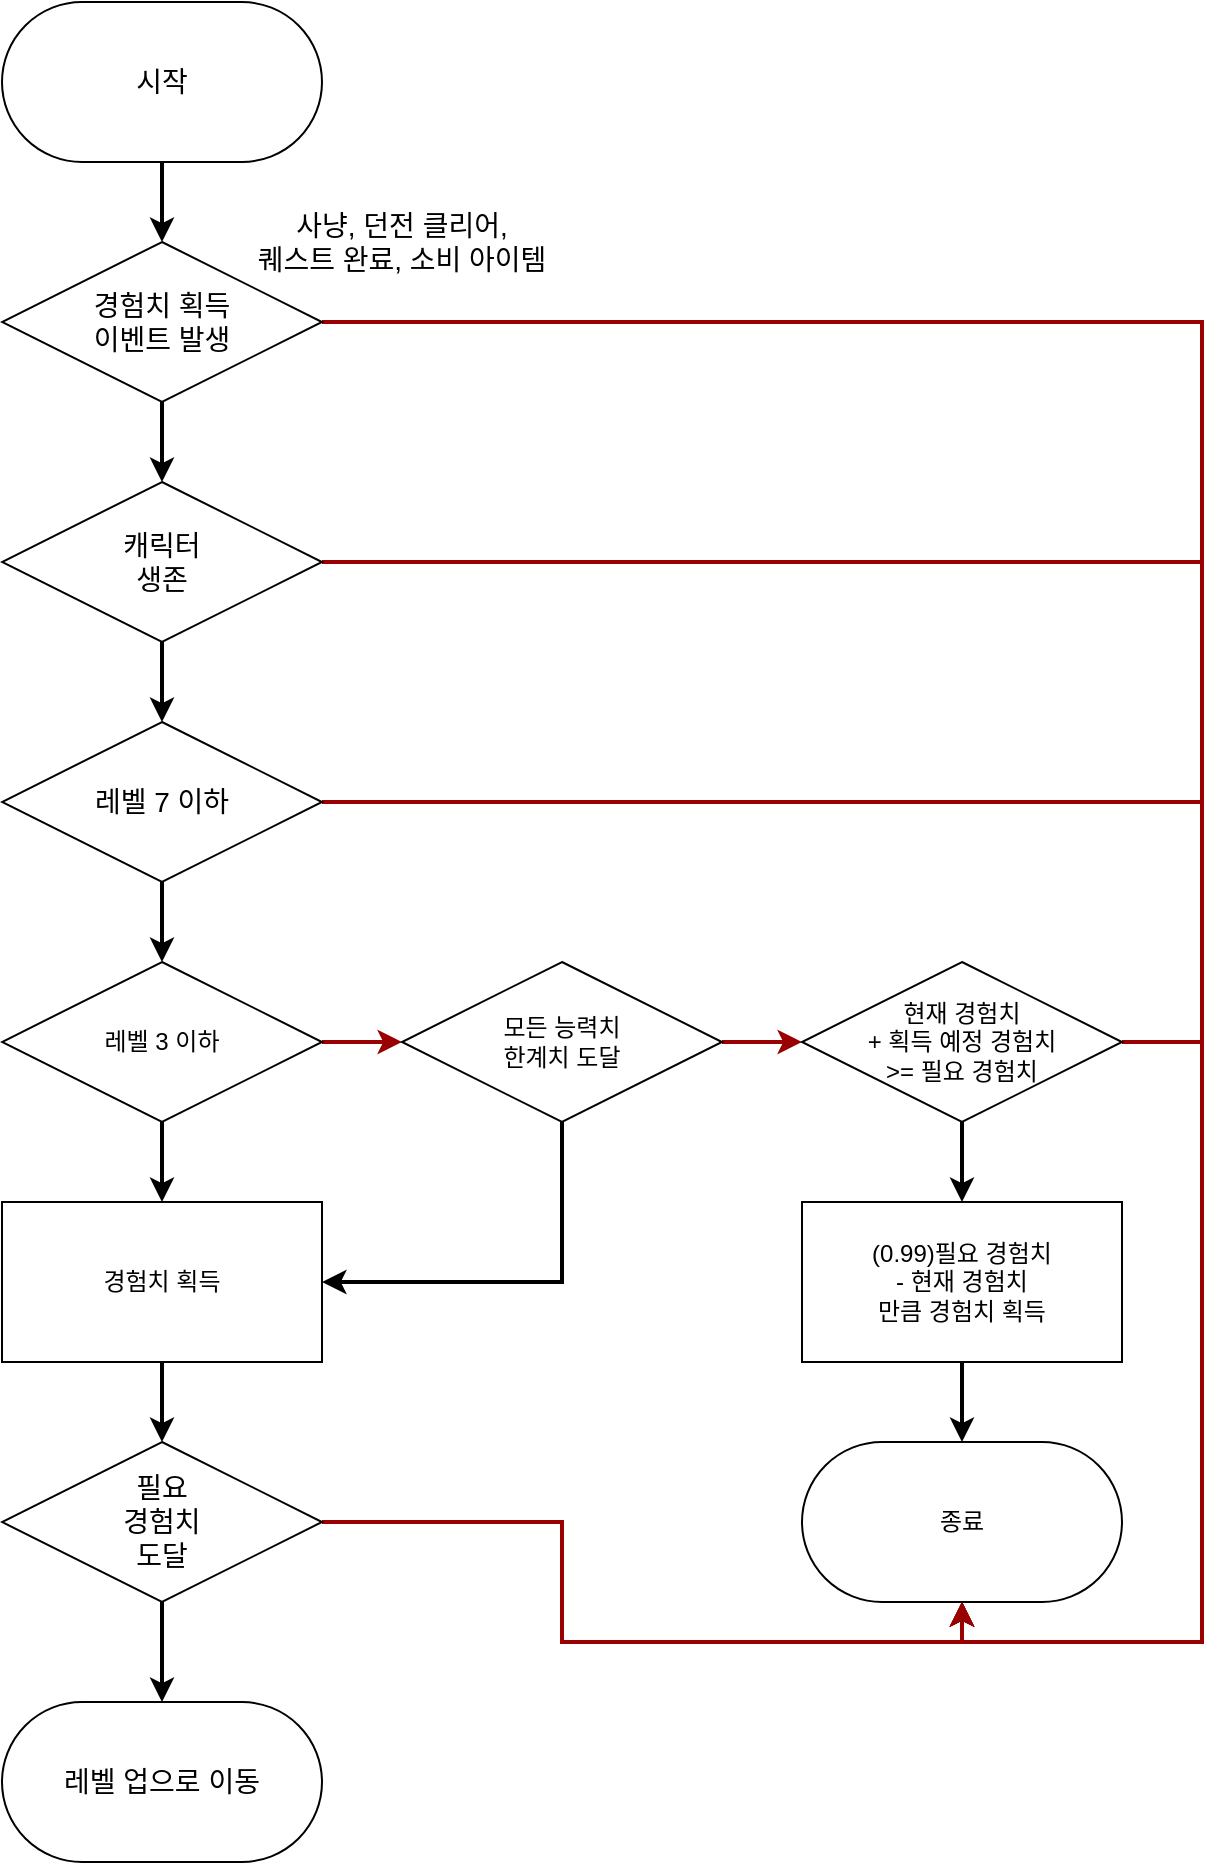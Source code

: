 <mxfile version="22.1.11" type="device">
  <diagram id="C5RBs43oDa-KdzZeNtuy" name="Page-1">
    <mxGraphModel dx="2049" dy="1103" grid="1" gridSize="10" guides="1" tooltips="1" connect="1" arrows="1" fold="1" page="1" pageScale="1" pageWidth="827" pageHeight="1169" math="0" shadow="0">
      <root>
        <mxCell id="WIyWlLk6GJQsqaUBKTNV-0" />
        <mxCell id="WIyWlLk6GJQsqaUBKTNV-1" parent="WIyWlLk6GJQsqaUBKTNV-0" />
        <mxCell id="H1e-5a3Cm02XF8Il_Q23-0" style="edgeStyle=orthogonalEdgeStyle;rounded=0;orthogonalLoop=1;jettySize=auto;html=1;exitX=0.5;exitY=1;exitDx=0;exitDy=0;strokeWidth=2;" parent="WIyWlLk6GJQsqaUBKTNV-1" source="CSgYlb6cWF5ThP2nFrCP-2" target="9F6AWZ_ub-mQiCkGwfMx-13" edge="1">
          <mxGeometry relative="1" as="geometry" />
        </mxCell>
        <mxCell id="H1e-5a3Cm02XF8Il_Q23-50" style="edgeStyle=orthogonalEdgeStyle;rounded=0;orthogonalLoop=1;jettySize=auto;html=1;exitX=1;exitY=0.5;exitDx=0;exitDy=0;entryX=0.5;entryY=1;entryDx=0;entryDy=0;strokeWidth=2;strokeColor=#990000;" parent="WIyWlLk6GJQsqaUBKTNV-1" source="CSgYlb6cWF5ThP2nFrCP-2" target="CSgYlb6cWF5ThP2nFrCP-60" edge="1">
          <mxGeometry relative="1" as="geometry">
            <Array as="points">
              <mxPoint x="640" y="440" />
              <mxPoint x="640" y="860" />
              <mxPoint x="520" y="860" />
            </Array>
          </mxGeometry>
        </mxCell>
        <mxCell id="CSgYlb6cWF5ThP2nFrCP-2" value="레벨 7 이하" style="rhombus;whiteSpace=wrap;html=1;fontSize=14;strokeWidth=1;" parent="WIyWlLk6GJQsqaUBKTNV-1" vertex="1">
          <mxGeometry x="40" y="400" width="160" height="80" as="geometry" />
        </mxCell>
        <mxCell id="CSgYlb6cWF5ThP2nFrCP-36" style="edgeStyle=orthogonalEdgeStyle;rounded=0;orthogonalLoop=1;jettySize=auto;html=1;exitX=0.5;exitY=1;exitDx=0;exitDy=0;entryX=0.5;entryY=0;entryDx=0;entryDy=0;strokeWidth=2;fontSize=14;" parent="WIyWlLk6GJQsqaUBKTNV-1" source="CSgYlb6cWF5ThP2nFrCP-3" target="CSgYlb6cWF5ThP2nFrCP-2" edge="1">
          <mxGeometry relative="1" as="geometry" />
        </mxCell>
        <mxCell id="H1e-5a3Cm02XF8Il_Q23-49" style="edgeStyle=orthogonalEdgeStyle;rounded=0;orthogonalLoop=1;jettySize=auto;html=1;exitX=1;exitY=0.5;exitDx=0;exitDy=0;entryX=0.5;entryY=1;entryDx=0;entryDy=0;strokeWidth=2;strokeColor=#990000;" parent="WIyWlLk6GJQsqaUBKTNV-1" source="CSgYlb6cWF5ThP2nFrCP-3" target="CSgYlb6cWF5ThP2nFrCP-60" edge="1">
          <mxGeometry relative="1" as="geometry">
            <Array as="points">
              <mxPoint x="640" y="320" />
              <mxPoint x="640" y="860" />
              <mxPoint x="520" y="860" />
            </Array>
          </mxGeometry>
        </mxCell>
        <mxCell id="CSgYlb6cWF5ThP2nFrCP-3" value="캐릭터&lt;br style=&quot;font-size: 14px;&quot;&gt;생존" style="rhombus;whiteSpace=wrap;html=1;fontSize=14;" parent="WIyWlLk6GJQsqaUBKTNV-1" vertex="1">
          <mxGeometry x="40" y="280" width="160" height="80" as="geometry" />
        </mxCell>
        <mxCell id="CSgYlb6cWF5ThP2nFrCP-34" style="edgeStyle=orthogonalEdgeStyle;rounded=0;orthogonalLoop=1;jettySize=auto;html=1;exitX=0.5;exitY=1;exitDx=0;exitDy=0;entryX=0.5;entryY=0;entryDx=0;entryDy=0;strokeWidth=2;fontSize=14;" parent="WIyWlLk6GJQsqaUBKTNV-1" source="CSgYlb6cWF5ThP2nFrCP-15" target="CSgYlb6cWF5ThP2nFrCP-30" edge="1">
          <mxGeometry relative="1" as="geometry" />
        </mxCell>
        <mxCell id="CSgYlb6cWF5ThP2nFrCP-15" value="시작" style="rounded=1;whiteSpace=wrap;html=1;arcSize=50;fontSize=14;" parent="WIyWlLk6GJQsqaUBKTNV-1" vertex="1">
          <mxGeometry x="40" y="40" width="160" height="80" as="geometry" />
        </mxCell>
        <mxCell id="CSgYlb6cWF5ThP2nFrCP-62" style="edgeStyle=orthogonalEdgeStyle;rounded=0;orthogonalLoop=1;jettySize=auto;html=1;exitX=0.5;exitY=1;exitDx=0;exitDy=0;entryX=0.5;entryY=0;entryDx=0;entryDy=0;strokeWidth=2;" parent="WIyWlLk6GJQsqaUBKTNV-1" source="CSgYlb6cWF5ThP2nFrCP-16" target="CSgYlb6cWF5ThP2nFrCP-59" edge="1">
          <mxGeometry relative="1" as="geometry" />
        </mxCell>
        <mxCell id="H1e-5a3Cm02XF8Il_Q23-29" style="edgeStyle=orthogonalEdgeStyle;rounded=0;orthogonalLoop=1;jettySize=auto;html=1;exitX=1;exitY=0.5;exitDx=0;exitDy=0;entryX=0.5;entryY=1;entryDx=0;entryDy=0;strokeWidth=2;strokeColor=#990000;" parent="WIyWlLk6GJQsqaUBKTNV-1" source="CSgYlb6cWF5ThP2nFrCP-16" target="CSgYlb6cWF5ThP2nFrCP-60" edge="1">
          <mxGeometry relative="1" as="geometry" />
        </mxCell>
        <mxCell id="CSgYlb6cWF5ThP2nFrCP-16" value="필요&lt;br style=&quot;font-size: 14px;&quot;&gt;경험치&lt;br style=&quot;font-size: 14px;&quot;&gt;도달" style="rhombus;whiteSpace=wrap;html=1;fontSize=14;strokeWidth=1;" parent="WIyWlLk6GJQsqaUBKTNV-1" vertex="1">
          <mxGeometry x="40" y="760" width="160" height="80" as="geometry" />
        </mxCell>
        <mxCell id="CSgYlb6cWF5ThP2nFrCP-35" style="edgeStyle=orthogonalEdgeStyle;rounded=0;orthogonalLoop=1;jettySize=auto;html=1;exitX=0.5;exitY=1;exitDx=0;exitDy=0;strokeWidth=2;fontSize=14;" parent="WIyWlLk6GJQsqaUBKTNV-1" source="CSgYlb6cWF5ThP2nFrCP-30" target="CSgYlb6cWF5ThP2nFrCP-3" edge="1">
          <mxGeometry relative="1" as="geometry" />
        </mxCell>
        <mxCell id="H1e-5a3Cm02XF8Il_Q23-47" style="edgeStyle=orthogonalEdgeStyle;rounded=0;orthogonalLoop=1;jettySize=auto;html=1;exitX=1;exitY=0.5;exitDx=0;exitDy=0;entryX=0.5;entryY=1;entryDx=0;entryDy=0;strokeWidth=2;strokeColor=#990000;" parent="WIyWlLk6GJQsqaUBKTNV-1" source="CSgYlb6cWF5ThP2nFrCP-30" target="CSgYlb6cWF5ThP2nFrCP-60" edge="1">
          <mxGeometry relative="1" as="geometry">
            <Array as="points">
              <mxPoint x="640" y="200" />
              <mxPoint x="640" y="860" />
              <mxPoint x="520" y="860" />
            </Array>
          </mxGeometry>
        </mxCell>
        <mxCell id="CSgYlb6cWF5ThP2nFrCP-30" value="경험치 획득&lt;br style=&quot;font-size: 14px;&quot;&gt;이벤트 발생" style="rhombus;whiteSpace=wrap;html=1;fontSize=14;" parent="WIyWlLk6GJQsqaUBKTNV-1" vertex="1">
          <mxGeometry x="40" y="160" width="160" height="80" as="geometry" />
        </mxCell>
        <mxCell id="CSgYlb6cWF5ThP2nFrCP-33" value="사냥, 던전 클리어,&lt;br style=&quot;font-size: 14px;&quot;&gt;퀘스트 완료, 소비 아이템" style="text;html=1;strokeColor=none;fillColor=none;align=center;verticalAlign=middle;whiteSpace=wrap;rounded=0;fontSize=14;" parent="WIyWlLk6GJQsqaUBKTNV-1" vertex="1">
          <mxGeometry x="160" y="140" width="160" height="40" as="geometry" />
        </mxCell>
        <mxCell id="H1e-5a3Cm02XF8Il_Q23-6" style="edgeStyle=orthogonalEdgeStyle;rounded=0;orthogonalLoop=1;jettySize=auto;html=1;exitX=0.5;exitY=1;exitDx=0;exitDy=0;strokeWidth=2;" parent="WIyWlLk6GJQsqaUBKTNV-1" source="CSgYlb6cWF5ThP2nFrCP-54" target="CSgYlb6cWF5ThP2nFrCP-16" edge="1">
          <mxGeometry relative="1" as="geometry" />
        </mxCell>
        <mxCell id="CSgYlb6cWF5ThP2nFrCP-54" value="경험치 획득" style="whiteSpace=wrap;html=1;strokeWidth=1;" parent="WIyWlLk6GJQsqaUBKTNV-1" vertex="1">
          <mxGeometry x="40" y="640" width="160" height="80" as="geometry" />
        </mxCell>
        <mxCell id="CSgYlb6cWF5ThP2nFrCP-59" value="레벨 업으로 이동" style="rounded=1;whiteSpace=wrap;html=1;arcSize=50;fontSize=14;strokeWidth=1;" parent="WIyWlLk6GJQsqaUBKTNV-1" vertex="1">
          <mxGeometry x="40" y="890" width="160" height="80" as="geometry" />
        </mxCell>
        <mxCell id="CSgYlb6cWF5ThP2nFrCP-60" value="종료" style="rounded=1;whiteSpace=wrap;html=1;arcSize=50;strokeWidth=1;" parent="WIyWlLk6GJQsqaUBKTNV-1" vertex="1">
          <mxGeometry x="440" y="760" width="160" height="80" as="geometry" />
        </mxCell>
        <mxCell id="H1e-5a3Cm02XF8Il_Q23-26" style="edgeStyle=orthogonalEdgeStyle;rounded=0;orthogonalLoop=1;jettySize=auto;html=1;exitX=0.5;exitY=1;exitDx=0;exitDy=0;entryX=0.5;entryY=0;entryDx=0;entryDy=0;strokeWidth=2;" parent="WIyWlLk6GJQsqaUBKTNV-1" source="H1e-5a3Cm02XF8Il_Q23-21" target="CSgYlb6cWF5ThP2nFrCP-60" edge="1">
          <mxGeometry relative="1" as="geometry">
            <mxPoint x="40" y="1040" as="sourcePoint" />
          </mxGeometry>
        </mxCell>
        <mxCell id="9F6AWZ_ub-mQiCkGwfMx-16" style="edgeStyle=orthogonalEdgeStyle;rounded=0;orthogonalLoop=1;jettySize=auto;html=1;exitX=1;exitY=0.5;exitDx=0;exitDy=0;entryX=0;entryY=0.5;entryDx=0;entryDy=0;strokeWidth=2;strokeColor=#990000;" parent="WIyWlLk6GJQsqaUBKTNV-1" source="9F6AWZ_ub-mQiCkGwfMx-13" target="9F6AWZ_ub-mQiCkGwfMx-15" edge="1">
          <mxGeometry relative="1" as="geometry">
            <mxPoint x="120" y="640" as="targetPoint" />
          </mxGeometry>
        </mxCell>
        <mxCell id="H1e-5a3Cm02XF8Il_Q23-1" style="edgeStyle=orthogonalEdgeStyle;rounded=0;orthogonalLoop=1;jettySize=auto;html=1;exitX=0.5;exitY=1;exitDx=0;exitDy=0;entryX=0.5;entryY=0;entryDx=0;entryDy=0;strokeWidth=2;" parent="WIyWlLk6GJQsqaUBKTNV-1" source="9F6AWZ_ub-mQiCkGwfMx-13" target="CSgYlb6cWF5ThP2nFrCP-54" edge="1">
          <mxGeometry relative="1" as="geometry" />
        </mxCell>
        <mxCell id="9F6AWZ_ub-mQiCkGwfMx-13" value="레벨 3 이하" style="rhombus;whiteSpace=wrap;html=1;strokeWidth=1;" parent="WIyWlLk6GJQsqaUBKTNV-1" vertex="1">
          <mxGeometry x="40" y="520" width="160" height="80" as="geometry" />
        </mxCell>
        <mxCell id="H1e-5a3Cm02XF8Il_Q23-11" style="edgeStyle=orthogonalEdgeStyle;rounded=0;orthogonalLoop=1;jettySize=auto;html=1;exitX=1;exitY=0.5;exitDx=0;exitDy=0;entryX=0;entryY=0.5;entryDx=0;entryDy=0;strokeWidth=2;strokeColor=#990000;" parent="WIyWlLk6GJQsqaUBKTNV-1" source="9F6AWZ_ub-mQiCkGwfMx-15" target="H1e-5a3Cm02XF8Il_Q23-7" edge="1">
          <mxGeometry relative="1" as="geometry" />
        </mxCell>
        <mxCell id="9F6AWZ_ub-mQiCkGwfMx-15" value="모든 능력치&lt;br&gt;한계치 도달" style="rhombus;whiteSpace=wrap;html=1;strokeWidth=1;" parent="WIyWlLk6GJQsqaUBKTNV-1" vertex="1">
          <mxGeometry x="240" y="520" width="160" height="80" as="geometry" />
        </mxCell>
        <mxCell id="H1e-5a3Cm02XF8Il_Q23-9" style="edgeStyle=orthogonalEdgeStyle;rounded=0;orthogonalLoop=1;jettySize=auto;html=1;exitX=0.5;exitY=1;exitDx=0;exitDy=0;entryX=0.5;entryY=0;entryDx=0;entryDy=0;strokeWidth=2;" parent="WIyWlLk6GJQsqaUBKTNV-1" source="H1e-5a3Cm02XF8Il_Q23-7" target="H1e-5a3Cm02XF8Il_Q23-21" edge="1">
          <mxGeometry relative="1" as="geometry" />
        </mxCell>
        <mxCell id="H1e-5a3Cm02XF8Il_Q23-48" style="edgeStyle=orthogonalEdgeStyle;rounded=0;orthogonalLoop=1;jettySize=auto;html=1;exitX=1;exitY=0.5;exitDx=0;exitDy=0;entryX=0.5;entryY=1;entryDx=0;entryDy=0;strokeWidth=2;strokeColor=#990000;" parent="WIyWlLk6GJQsqaUBKTNV-1" source="H1e-5a3Cm02XF8Il_Q23-7" target="CSgYlb6cWF5ThP2nFrCP-60" edge="1">
          <mxGeometry relative="1" as="geometry">
            <Array as="points">
              <mxPoint x="640" y="560" />
              <mxPoint x="640" y="860" />
              <mxPoint x="520" y="860" />
            </Array>
          </mxGeometry>
        </mxCell>
        <mxCell id="H1e-5a3Cm02XF8Il_Q23-7" value="현재 경험치 &lt;br&gt;+ 획득 예정 경험치&lt;br&gt;&amp;gt;= 필요 경험치" style="rhombus;whiteSpace=wrap;html=1;strokeWidth=1;" parent="WIyWlLk6GJQsqaUBKTNV-1" vertex="1">
          <mxGeometry x="440" y="520" width="160" height="80" as="geometry" />
        </mxCell>
        <mxCell id="H1e-5a3Cm02XF8Il_Q23-21" value="(0.99)필요 경험치 &lt;br&gt;- 현재 경험치 &lt;br&gt;만큼 경험치 획득" style="whiteSpace=wrap;html=1;strokeWidth=1;" parent="WIyWlLk6GJQsqaUBKTNV-1" vertex="1">
          <mxGeometry x="440" y="640" width="160" height="80" as="geometry" />
        </mxCell>
        <mxCell id="H1e-5a3Cm02XF8Il_Q23-23" style="edgeStyle=orthogonalEdgeStyle;rounded=0;orthogonalLoop=1;jettySize=auto;html=1;exitX=0.5;exitY=1;exitDx=0;exitDy=0;entryX=1;entryY=0.5;entryDx=0;entryDy=0;strokeWidth=2;" parent="WIyWlLk6GJQsqaUBKTNV-1" source="9F6AWZ_ub-mQiCkGwfMx-15" target="CSgYlb6cWF5ThP2nFrCP-54" edge="1">
          <mxGeometry relative="1" as="geometry">
            <mxPoint x="200" y="610" as="sourcePoint" />
            <mxPoint x="240" y="610" as="targetPoint" />
          </mxGeometry>
        </mxCell>
      </root>
    </mxGraphModel>
  </diagram>
</mxfile>
